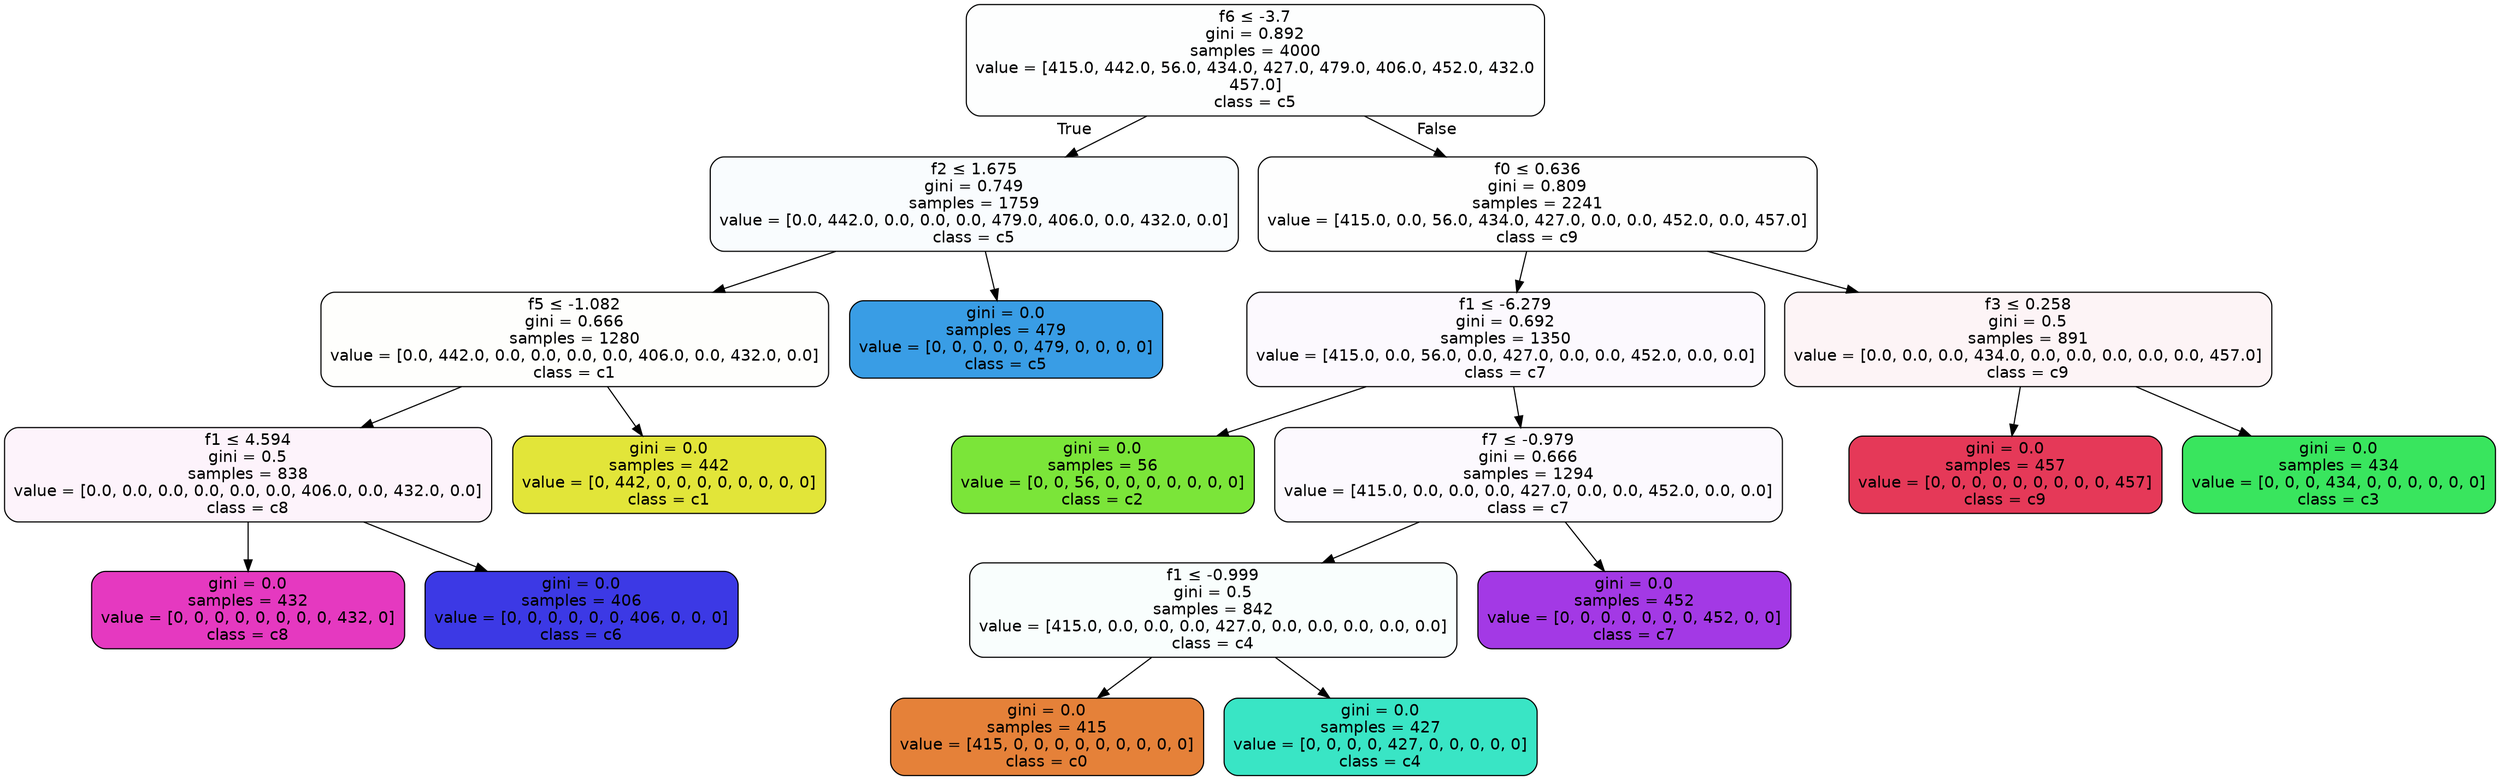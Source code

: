 digraph Tree {
node [shape=box, style="filled, rounded", color="black", fontname=helvetica] ;
edge [fontname=helvetica] ;
0 [label=<f6 &le; -3.7<br/>gini = 0.892<br/>samples = 4000<br/>value = [415.0, 442.0, 56.0, 434.0, 427.0, 479.0, 406.0, 452.0, 432.0<br/>457.0]<br/>class = c5>, fillcolor="#399de502"] ;
1 [label=<f2 &le; 1.675<br/>gini = 0.749<br/>samples = 1759<br/>value = [0.0, 442.0, 0.0, 0.0, 0.0, 479.0, 406.0, 0.0, 432.0, 0.0]<br/>class = c5>, fillcolor="#399de507"] ;
0 -> 1 [labeldistance=2.5, labelangle=45, headlabel="True"] ;
2 [label=<f5 &le; -1.082<br/>gini = 0.666<br/>samples = 1280<br/>value = [0.0, 442.0, 0.0, 0.0, 0.0, 0.0, 406.0, 0.0, 432.0, 0.0]<br/>class = c1>, fillcolor="#e2e53903"] ;
1 -> 2 ;
3 [label=<f1 &le; 4.594<br/>gini = 0.5<br/>samples = 838<br/>value = [0.0, 0.0, 0.0, 0.0, 0.0, 0.0, 406.0, 0.0, 432.0, 0.0]<br/>class = c8>, fillcolor="#e539c00f"] ;
2 -> 3 ;
4 [label=<gini = 0.0<br/>samples = 432<br/>value = [0, 0, 0, 0, 0, 0, 0, 0, 432, 0]<br/>class = c8>, fillcolor="#e539c0ff"] ;
3 -> 4 ;
5 [label=<gini = 0.0<br/>samples = 406<br/>value = [0, 0, 0, 0, 0, 0, 406, 0, 0, 0]<br/>class = c6>, fillcolor="#3c39e5ff"] ;
3 -> 5 ;
6 [label=<gini = 0.0<br/>samples = 442<br/>value = [0, 442, 0, 0, 0, 0, 0, 0, 0, 0]<br/>class = c1>, fillcolor="#e2e539ff"] ;
2 -> 6 ;
7 [label=<gini = 0.0<br/>samples = 479<br/>value = [0, 0, 0, 0, 0, 479, 0, 0, 0, 0]<br/>class = c5>, fillcolor="#399de5ff"] ;
1 -> 7 ;
8 [label=<f0 &le; 0.636<br/>gini = 0.809<br/>samples = 2241<br/>value = [415.0, 0.0, 56.0, 434.0, 427.0, 0.0, 0.0, 452.0, 0.0, 457.0]<br/>class = c9>, fillcolor="#e5395801"] ;
0 -> 8 [labeldistance=2.5, labelangle=-45, headlabel="False"] ;
9 [label=<f1 &le; -6.279<br/>gini = 0.692<br/>samples = 1350<br/>value = [415.0, 0.0, 56.0, 0.0, 427.0, 0.0, 0.0, 452.0, 0.0, 0.0]<br/>class = c7>, fillcolor="#a339e507"] ;
8 -> 9 ;
10 [label=<gini = 0.0<br/>samples = 56<br/>value = [0, 0, 56, 0, 0, 0, 0, 0, 0, 0]<br/>class = c2>, fillcolor="#7be539ff"] ;
9 -> 10 ;
11 [label=<f7 &le; -0.979<br/>gini = 0.666<br/>samples = 1294<br/>value = [415.0, 0.0, 0.0, 0.0, 427.0, 0.0, 0.0, 452.0, 0.0, 0.0]<br/>class = c7>, fillcolor="#a339e507"] ;
9 -> 11 ;
12 [label=<f1 &le; -0.999<br/>gini = 0.5<br/>samples = 842<br/>value = [415.0, 0.0, 0.0, 0.0, 427.0, 0.0, 0.0, 0.0, 0.0, 0.0]<br/>class = c4>, fillcolor="#39e5c507"] ;
11 -> 12 ;
13 [label=<gini = 0.0<br/>samples = 415<br/>value = [415, 0, 0, 0, 0, 0, 0, 0, 0, 0]<br/>class = c0>, fillcolor="#e58139ff"] ;
12 -> 13 ;
14 [label=<gini = 0.0<br/>samples = 427<br/>value = [0, 0, 0, 0, 427, 0, 0, 0, 0, 0]<br/>class = c4>, fillcolor="#39e5c5ff"] ;
12 -> 14 ;
15 [label=<gini = 0.0<br/>samples = 452<br/>value = [0, 0, 0, 0, 0, 0, 0, 452, 0, 0]<br/>class = c7>, fillcolor="#a339e5ff"] ;
11 -> 15 ;
16 [label=<f3 &le; 0.258<br/>gini = 0.5<br/>samples = 891<br/>value = [0.0, 0.0, 0.0, 434.0, 0.0, 0.0, 0.0, 0.0, 0.0, 457.0]<br/>class = c9>, fillcolor="#e539580d"] ;
8 -> 16 ;
17 [label=<gini = 0.0<br/>samples = 457<br/>value = [0, 0, 0, 0, 0, 0, 0, 0, 0, 457]<br/>class = c9>, fillcolor="#e53958ff"] ;
16 -> 17 ;
18 [label=<gini = 0.0<br/>samples = 434<br/>value = [0, 0, 0, 434, 0, 0, 0, 0, 0, 0]<br/>class = c3>, fillcolor="#39e55eff"] ;
16 -> 18 ;
}

